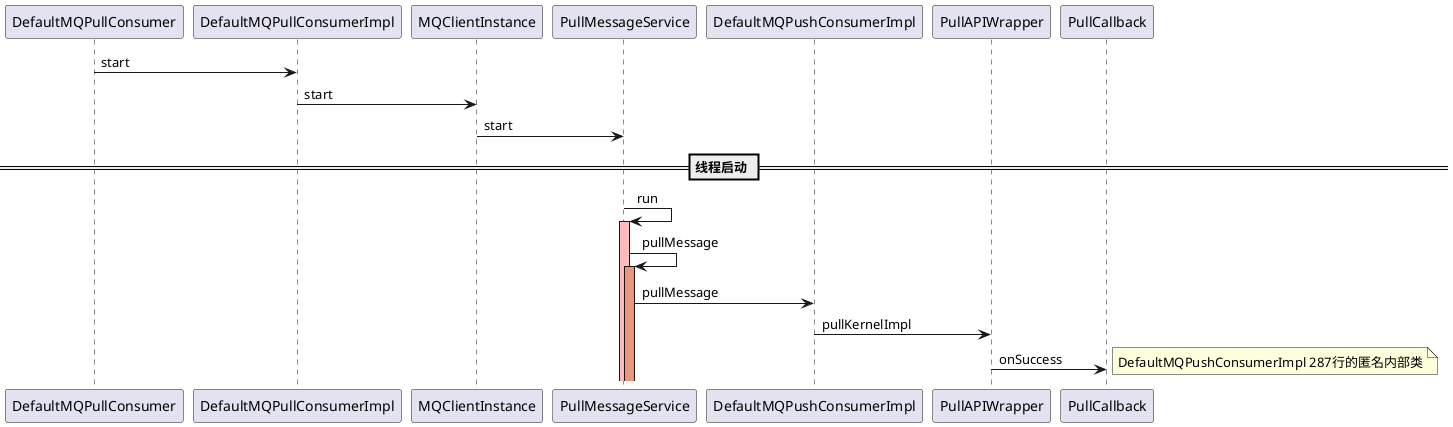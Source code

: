 @startuml
DefaultMQPullConsumer -> DefaultMQPullConsumerImpl :start
DefaultMQPullConsumerImpl  ->MQClientInstance:start
MQClientInstance ->PullMessageService:start
== 线程启动 ==

PullMessageService -> PullMessageService: run
activate PullMessageService #FFBBBB
PullMessageService -> PullMessageService: pullMessage
activate PullMessageService #DarkSalmon
PullMessageService ->DefaultMQPushConsumerImpl:pullMessage
DefaultMQPushConsumerImpl->PullAPIWrapper:pullKernelImpl

PullAPIWrapper->PullCallback:onSuccess
note right: DefaultMQPushConsumerImpl 287行的匿名内部类
@enduml